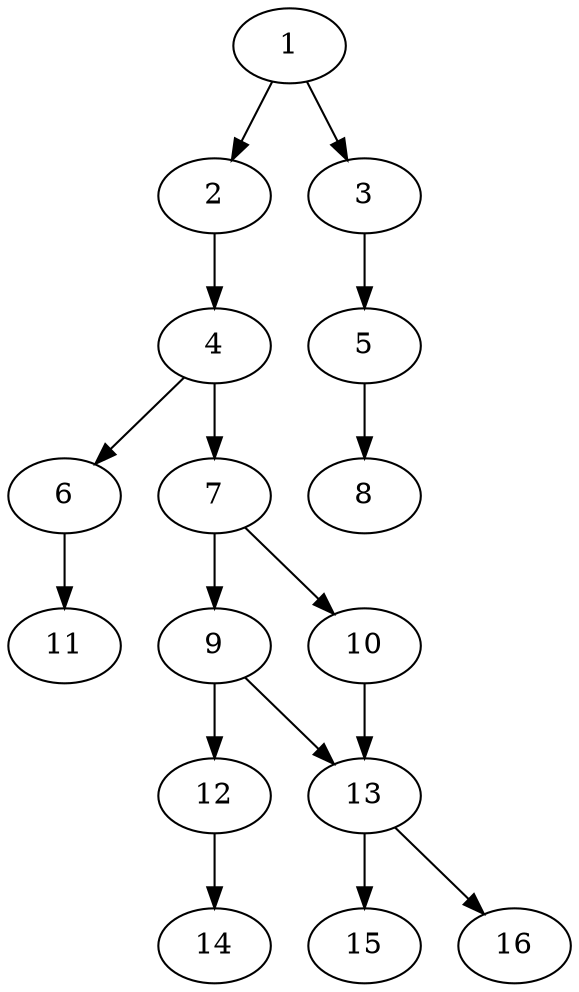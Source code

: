 // DAG (tier=1-easy, mode=compute, n=16, ccr=0.292, fat=0.403, density=0.378, regular=0.606, jump=0.022, mindata=262144, maxdata=2097152)
// DAG automatically generated by daggen at Sun Aug 24 16:33:32 2025
// /home/ermia/Project/Environments/daggen/bin/daggen --dot --ccr 0.292 --fat 0.403 --regular 0.606 --density 0.378 --jump 0.022 --mindata 262144 --maxdata 2097152 -n 16 
digraph G {
  1 [size="3557391262975271", alpha="0.01", expect_size="1778695631487635"]
  1 -> 2 [size ="1997696663552"]
  1 -> 3 [size ="1997696663552"]
  2 [size="41803940913458560", alpha="0.00", expect_size="20901970456729280"]
  2 -> 4 [size ="27908697489408"]
  3 [size="341832314148766", alpha="0.03", expect_size="170916157074383"]
  3 -> 5 [size ="12180468531200"]
  4 [size="27614287821386780", alpha="0.04", expect_size="13807143910693390"]
  4 -> 6 [size ="14307911794688"]
  4 -> 7 [size ="14307911794688"]
  5 [size="1109566501624479744", alpha="0.18", expect_size="554783250812239872"]
  5 -> 8 [size ="8574172397568"]
  6 [size="165654912907441", alpha="0.06", expect_size="82827456453720"]
  6 -> 11 [size ="2773483520000"]
  7 [size="9169434325723119616", alpha="0.17", expect_size="4584717162861559808"]
  7 -> 9 [size ="35047067353088"]
  7 -> 10 [size ="35047067353088"]
  8 [size="3616635729452466176", alpha="0.16", expect_size="1808317864726233088"]
  9 [size="25137436664220480", alpha="0.08", expect_size="12568718332110240"]
  9 -> 12 [size ="11209998860288"]
  9 -> 13 [size ="11209998860288"]
  10 [size="731724988284928000", alpha="0.18", expect_size="365862494142464000"]
  10 -> 13 [size ="6496138035200"]
  11 [size="14711789218786732", alpha="0.00", expect_size="7355894609393366"]
  12 [size="682959929606144000", alpha="0.15", expect_size="341479964803072000"]
  12 -> 14 [size ="6204214476800"]
  13 [size="7066569417924018176", alpha="0.02", expect_size="3533284708962009088"]
  13 -> 15 [size ="29459751108608"]
  13 -> 16 [size ="29459751108608"]
  14 [size="4779666300731392000", alpha="0.15", expect_size="2389833150365696000"]
  15 [size="25662951382624440", alpha="0.04", expect_size="12831475691312220"]
  16 [size="250683956450938", alpha="0.05", expect_size="125341978225469"]
}
